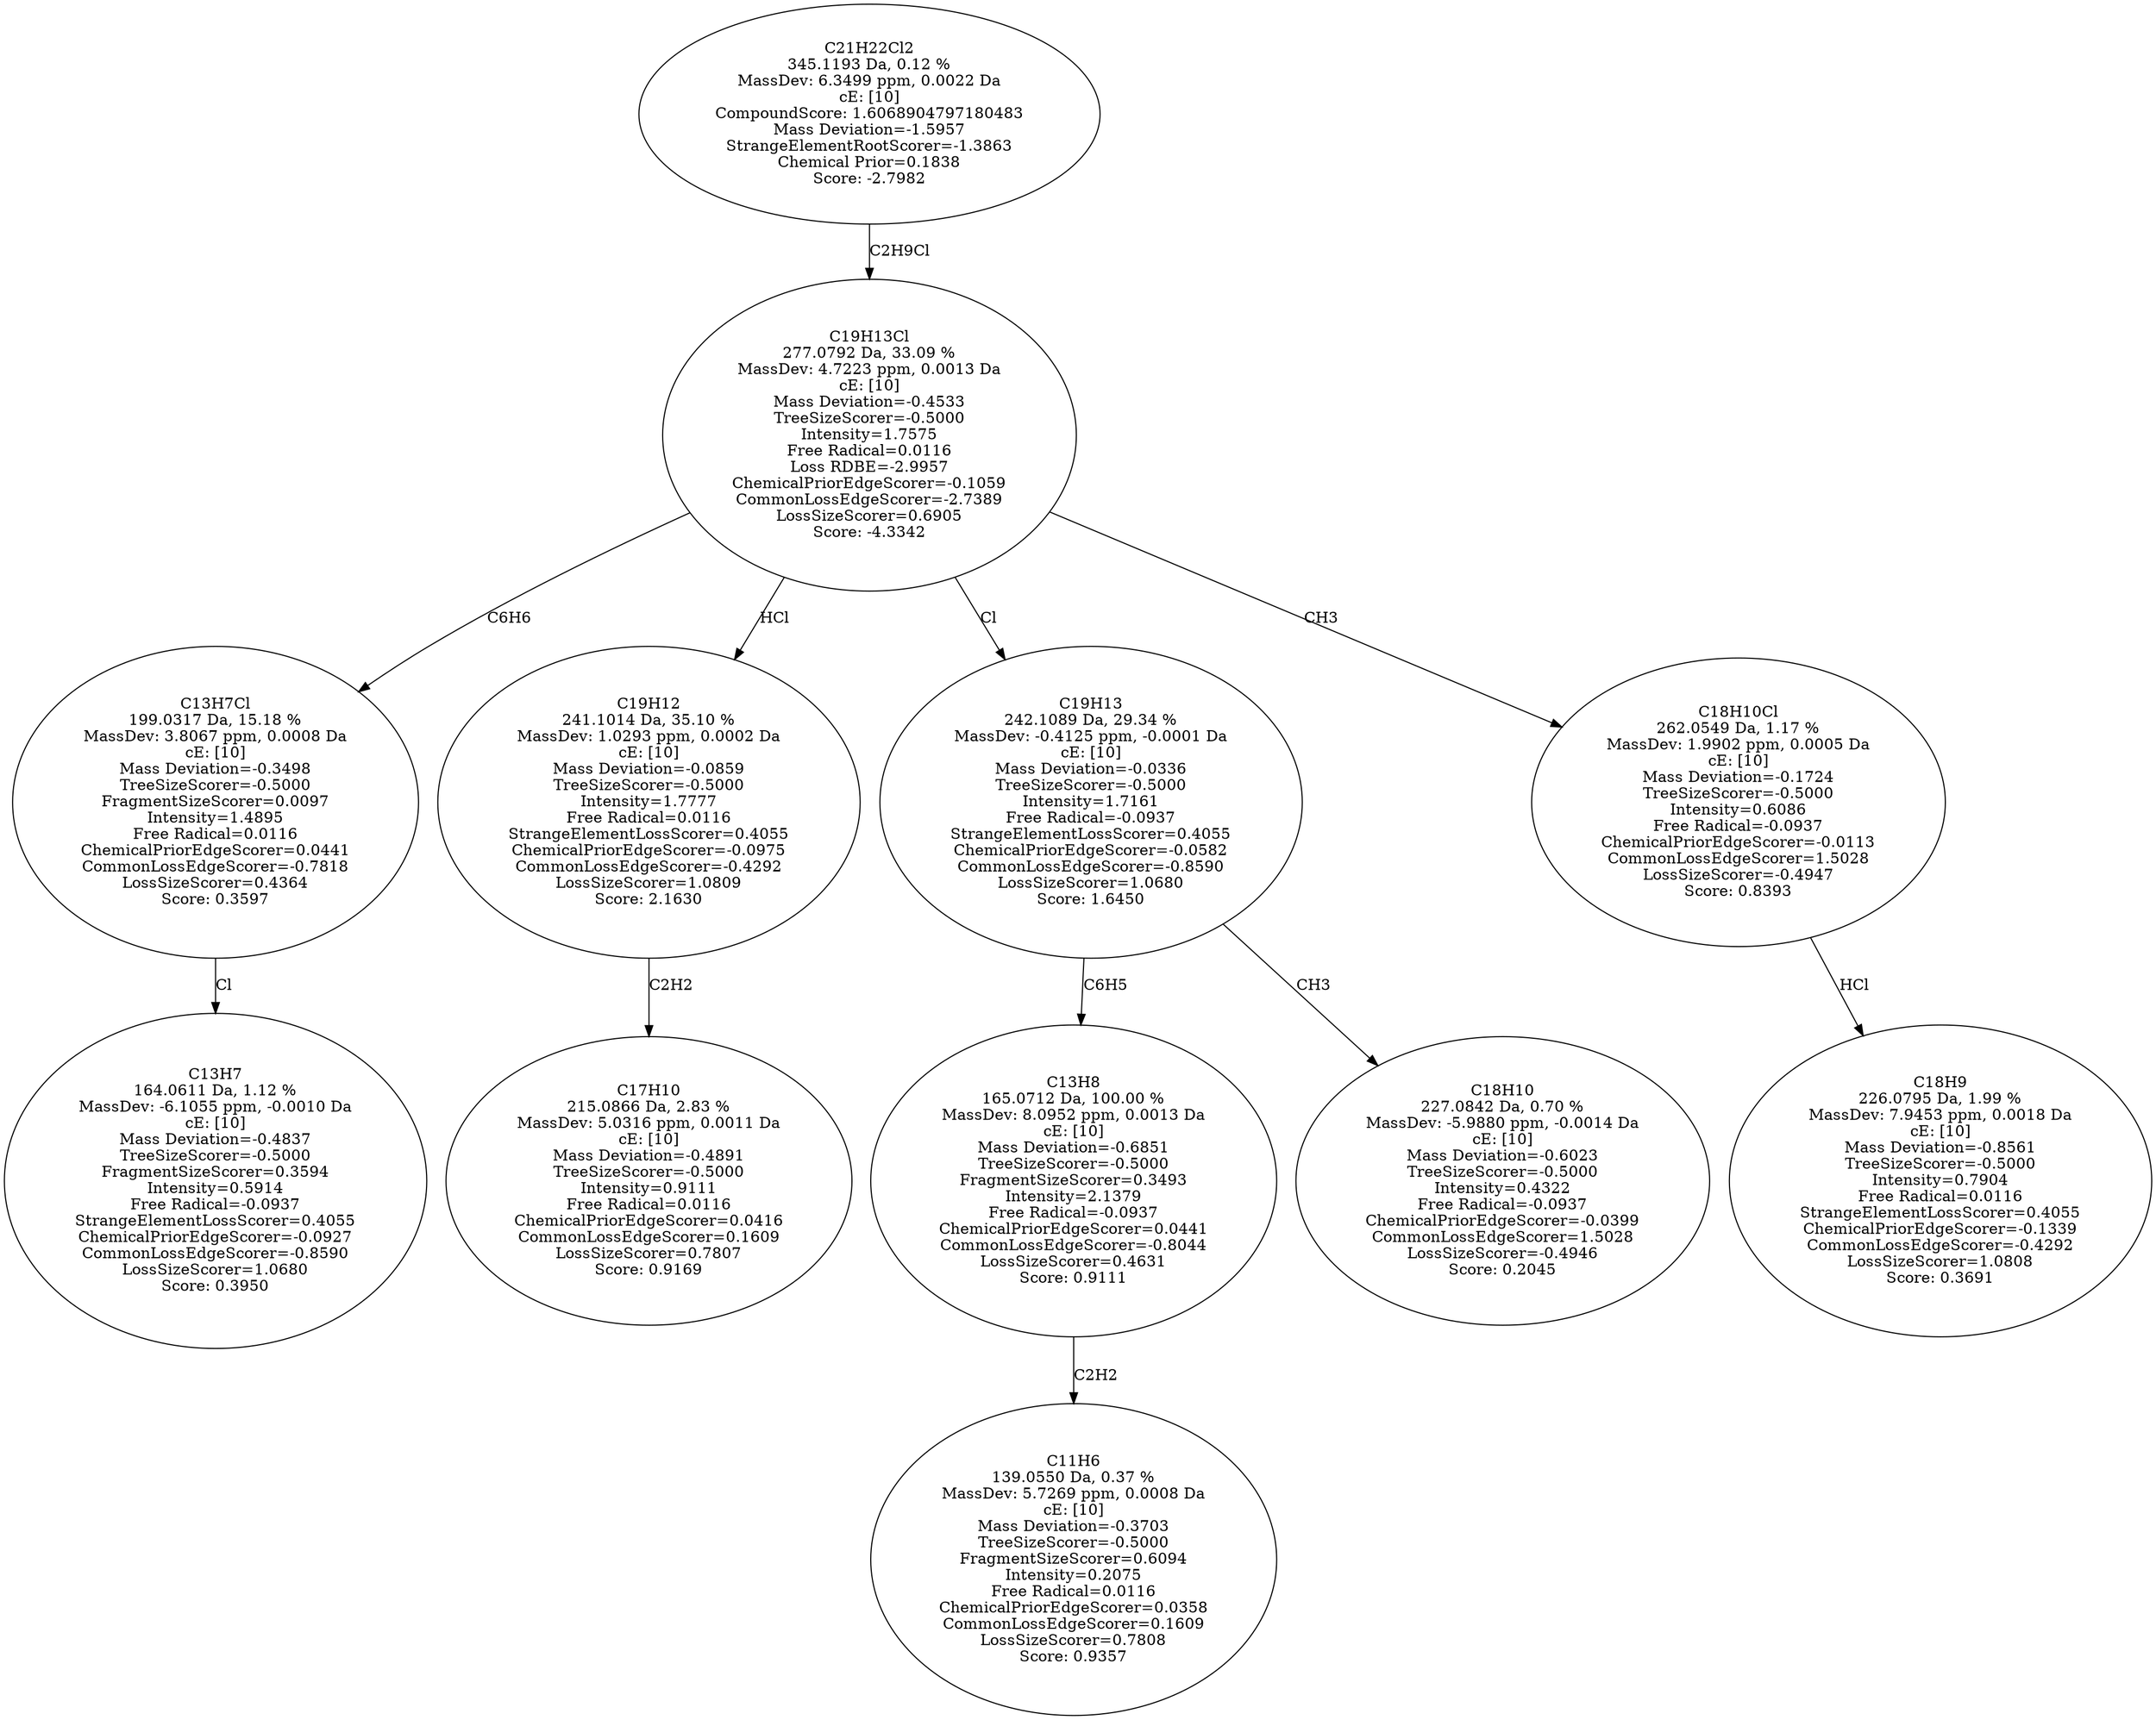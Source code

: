 strict digraph {
v1 [label="C13H7\n164.0611 Da, 1.12 %\nMassDev: -6.1055 ppm, -0.0010 Da\ncE: [10]\nMass Deviation=-0.4837\nTreeSizeScorer=-0.5000\nFragmentSizeScorer=0.3594\nIntensity=0.5914\nFree Radical=-0.0937\nStrangeElementLossScorer=0.4055\nChemicalPriorEdgeScorer=-0.0927\nCommonLossEdgeScorer=-0.8590\nLossSizeScorer=1.0680\nScore: 0.3950"];
v2 [label="C13H7Cl\n199.0317 Da, 15.18 %\nMassDev: 3.8067 ppm, 0.0008 Da\ncE: [10]\nMass Deviation=-0.3498\nTreeSizeScorer=-0.5000\nFragmentSizeScorer=0.0097\nIntensity=1.4895\nFree Radical=0.0116\nChemicalPriorEdgeScorer=0.0441\nCommonLossEdgeScorer=-0.7818\nLossSizeScorer=0.4364\nScore: 0.3597"];
v3 [label="C17H10\n215.0866 Da, 2.83 %\nMassDev: 5.0316 ppm, 0.0011 Da\ncE: [10]\nMass Deviation=-0.4891\nTreeSizeScorer=-0.5000\nIntensity=0.9111\nFree Radical=0.0116\nChemicalPriorEdgeScorer=0.0416\nCommonLossEdgeScorer=0.1609\nLossSizeScorer=0.7807\nScore: 0.9169"];
v4 [label="C19H12\n241.1014 Da, 35.10 %\nMassDev: 1.0293 ppm, 0.0002 Da\ncE: [10]\nMass Deviation=-0.0859\nTreeSizeScorer=-0.5000\nIntensity=1.7777\nFree Radical=0.0116\nStrangeElementLossScorer=0.4055\nChemicalPriorEdgeScorer=-0.0975\nCommonLossEdgeScorer=-0.4292\nLossSizeScorer=1.0809\nScore: 2.1630"];
v5 [label="C11H6\n139.0550 Da, 0.37 %\nMassDev: 5.7269 ppm, 0.0008 Da\ncE: [10]\nMass Deviation=-0.3703\nTreeSizeScorer=-0.5000\nFragmentSizeScorer=0.6094\nIntensity=0.2075\nFree Radical=0.0116\nChemicalPriorEdgeScorer=0.0358\nCommonLossEdgeScorer=0.1609\nLossSizeScorer=0.7808\nScore: 0.9357"];
v6 [label="C13H8\n165.0712 Da, 100.00 %\nMassDev: 8.0952 ppm, 0.0013 Da\ncE: [10]\nMass Deviation=-0.6851\nTreeSizeScorer=-0.5000\nFragmentSizeScorer=0.3493\nIntensity=2.1379\nFree Radical=-0.0937\nChemicalPriorEdgeScorer=0.0441\nCommonLossEdgeScorer=-0.8044\nLossSizeScorer=0.4631\nScore: 0.9111"];
v7 [label="C18H10\n227.0842 Da, 0.70 %\nMassDev: -5.9880 ppm, -0.0014 Da\ncE: [10]\nMass Deviation=-0.6023\nTreeSizeScorer=-0.5000\nIntensity=0.4322\nFree Radical=-0.0937\nChemicalPriorEdgeScorer=-0.0399\nCommonLossEdgeScorer=1.5028\nLossSizeScorer=-0.4946\nScore: 0.2045"];
v8 [label="C19H13\n242.1089 Da, 29.34 %\nMassDev: -0.4125 ppm, -0.0001 Da\ncE: [10]\nMass Deviation=-0.0336\nTreeSizeScorer=-0.5000\nIntensity=1.7161\nFree Radical=-0.0937\nStrangeElementLossScorer=0.4055\nChemicalPriorEdgeScorer=-0.0582\nCommonLossEdgeScorer=-0.8590\nLossSizeScorer=1.0680\nScore: 1.6450"];
v9 [label="C18H9\n226.0795 Da, 1.99 %\nMassDev: 7.9453 ppm, 0.0018 Da\ncE: [10]\nMass Deviation=-0.8561\nTreeSizeScorer=-0.5000\nIntensity=0.7904\nFree Radical=0.0116\nStrangeElementLossScorer=0.4055\nChemicalPriorEdgeScorer=-0.1339\nCommonLossEdgeScorer=-0.4292\nLossSizeScorer=1.0808\nScore: 0.3691"];
v10 [label="C18H10Cl\n262.0549 Da, 1.17 %\nMassDev: 1.9902 ppm, 0.0005 Da\ncE: [10]\nMass Deviation=-0.1724\nTreeSizeScorer=-0.5000\nIntensity=0.6086\nFree Radical=-0.0937\nChemicalPriorEdgeScorer=-0.0113\nCommonLossEdgeScorer=1.5028\nLossSizeScorer=-0.4947\nScore: 0.8393"];
v11 [label="C19H13Cl\n277.0792 Da, 33.09 %\nMassDev: 4.7223 ppm, 0.0013 Da\ncE: [10]\nMass Deviation=-0.4533\nTreeSizeScorer=-0.5000\nIntensity=1.7575\nFree Radical=0.0116\nLoss RDBE=-2.9957\nChemicalPriorEdgeScorer=-0.1059\nCommonLossEdgeScorer=-2.7389\nLossSizeScorer=0.6905\nScore: -4.3342"];
v12 [label="C21H22Cl2\n345.1193 Da, 0.12 %\nMassDev: 6.3499 ppm, 0.0022 Da\ncE: [10]\nCompoundScore: 1.6068904797180483\nMass Deviation=-1.5957\nStrangeElementRootScorer=-1.3863\nChemical Prior=0.1838\nScore: -2.7982"];
v2 -> v1 [label="Cl"];
v11 -> v2 [label="C6H6"];
v4 -> v3 [label="C2H2"];
v11 -> v4 [label="HCl"];
v6 -> v5 [label="C2H2"];
v8 -> v6 [label="C6H5"];
v8 -> v7 [label="CH3"];
v11 -> v8 [label="Cl"];
v10 -> v9 [label="HCl"];
v11 -> v10 [label="CH3"];
v12 -> v11 [label="C2H9Cl"];
}